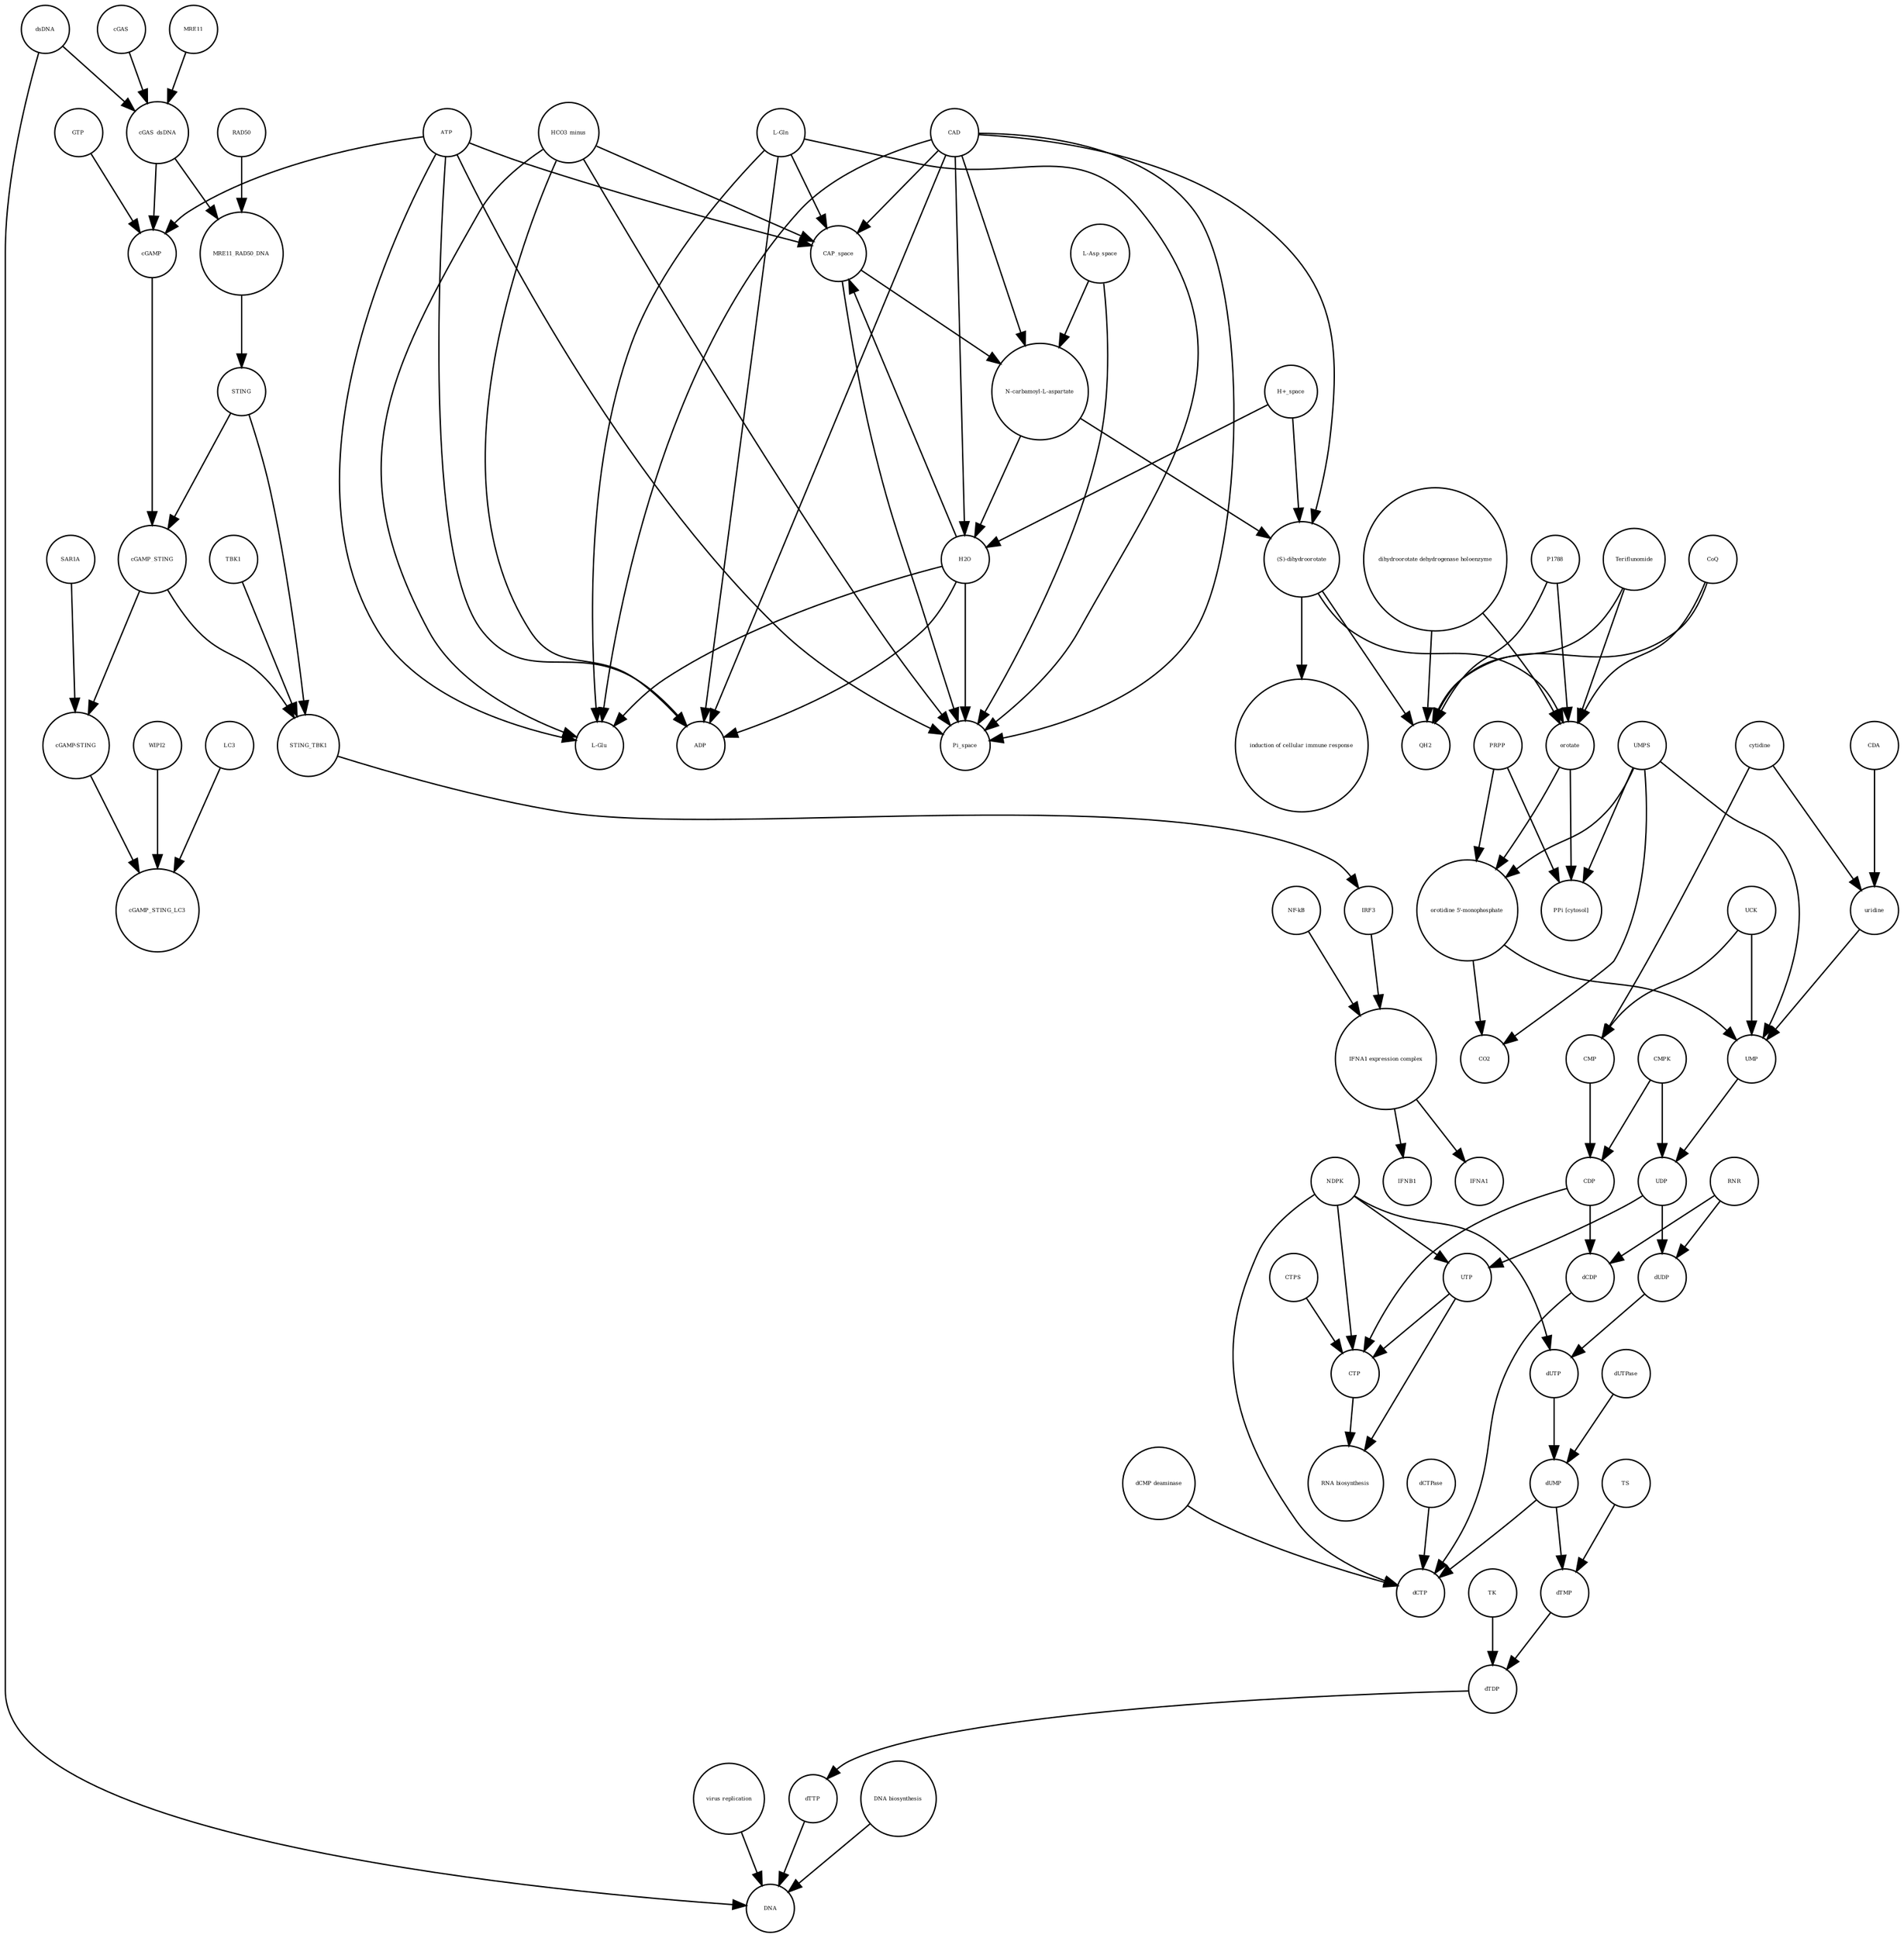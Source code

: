 strict digraph  {
UTP [annotation="", bipartite=0, cls="simple chemical", fontsize=4, label=UTP, shape=circle];
"RNA biosynthesis" [annotation="urn_miriam_obo.go_GO%3A0032774", bipartite=0, cls=phenotype, fontsize=4, label="RNA biosynthesis", shape=circle];
CTP [annotation="", bipartite=0, cls="simple chemical", fontsize=4, label=CTP, shape=circle];
"(S)-dihydroorotate" [annotation="", bipartite=0, cls="simple chemical", fontsize=4, label="(S)-dihydroorotate", shape=circle];
"induction of cellular immune response" [annotation="", bipartite=0, cls=phenotype, fontsize=4, label="induction of cellular immune response", shape=circle];
CAD [annotation="", bipartite=0, cls=macromolecule, fontsize=4, label=CAD, shape=circle];
IFNA1 [annotation="", bipartite=0, cls="nucleic acid feature", fontsize=4, label=IFNA1, shape=circle];
MRE11 [annotation="", bipartite=0, cls="macromolecule multimer", fontsize=4, label=MRE11, shape=circle];
"N-carbamoyl-L-aspartate" [annotation="", bipartite=0, cls="simple chemical", fontsize=4, label="N-carbamoyl-L-aspartate", shape=circle];
CDP [annotation="", bipartite=0, cls="simple chemical", fontsize=4, label=CDP, shape=circle];
ATP [annotation="", bipartite=0, cls="simple chemical", fontsize=4, label=ATP, shape=circle];
MRE11_RAD50_DNA [annotation="", bipartite=0, cls=complex, fontsize=4, label=MRE11_RAD50_DNA, shape=circle];
orotate [annotation="", bipartite=0, cls="simple chemical", fontsize=4, label=orotate, shape=circle];
IFNB1 [annotation="", bipartite=0, cls="nucleic acid feature", fontsize=4, label=IFNB1, shape=circle];
WIPI2 [annotation="", bipartite=0, cls=macromolecule, fontsize=4, label=WIPI2, shape=circle];
"cGAMP-STING" [annotation="", bipartite=0, cls=complex, fontsize=4, label="cGAMP-STING", shape=circle];
dTTP [annotation="", bipartite=0, cls="simple chemical", fontsize=4, label=dTTP, shape=circle];
"dihydroorotate dehydrogenase holoenzyme" [annotation="", bipartite=0, cls="simple chemical", fontsize=4, label="dihydroorotate dehydrogenase holoenzyme", shape=circle];
QH2 [annotation="", bipartite=0, cls="simple chemical", fontsize=4, label=QH2, shape=circle];
NDPK [annotation="", bipartite=0, cls=macromolecule, fontsize=4, label=NDPK, shape=circle];
RAD50 [annotation="", bipartite=0, cls="macromolecule multimer", fontsize=4, label=RAD50, shape=circle];
CMPK [annotation="", bipartite=0, cls=macromolecule, fontsize=4, label=CMPK, shape=circle];
dUTPase [annotation="", bipartite=0, cls=macromolecule, fontsize=4, label=dUTPase, shape=circle];
dCTPase [annotation="", bipartite=0, cls=macromolecule, fontsize=4, label=dCTPase, shape=circle];
"dCMP deaminase" [annotation="", bipartite=0, cls=macromolecule, fontsize=4, label="dCMP deaminase", shape=circle];
dUMP [annotation="", bipartite=0, cls="simple chemical", fontsize=4, label=dUMP, shape=circle];
UMP [annotation="", bipartite=0, cls="simple chemical", fontsize=4, label=UMP, shape=circle];
CMP [annotation="", bipartite=0, cls="simple chemical", fontsize=4, label=CMP, shape=circle];
"virus replication" [annotation="", bipartite=0, cls=phenotype, fontsize=4, label="virus replication", shape=circle];
CTPS [annotation="", bipartite=0, cls=macromolecule, fontsize=4, label=CTPS, shape=circle];
"NF-kB" [annotation="", bipartite=0, cls=complex, fontsize=4, label="NF-kB", shape=circle];
TS [annotation="", bipartite=0, cls=macromolecule, fontsize=4, label=TS, shape=circle];
"orotidine 5'-monophosphate" [annotation="", bipartite=0, cls="simple chemical", fontsize=4, label="orotidine 5'-monophosphate", shape=circle];
GTP [annotation="", bipartite=0, cls="simple chemical", fontsize=4, label=GTP, shape=circle];
UMPS [annotation="", bipartite=0, cls="macromolecule multimer", fontsize=4, label=UMPS, shape=circle];
SAR1A [annotation="", bipartite=0, cls=macromolecule, fontsize=4, label=SAR1A, shape=circle];
PRPP [annotation="", bipartite=0, cls="simple chemical", fontsize=4, label=PRPP, shape=circle];
ADP [annotation="", bipartite=0, cls="simple chemical", fontsize=4, label=ADP, shape=circle];
dTDP [annotation="", bipartite=0, cls="simple chemical", fontsize=4, label=dTDP, shape=circle];
"IFNA1 expression complex" [annotation="", bipartite=0, cls=complex, fontsize=4, label="IFNA1 expression complex", shape=circle];
CO2 [annotation="", bipartite=0, cls="simple chemical", fontsize=4, label=CO2, shape=circle];
STING [annotation="", bipartite=0, cls="macromolecule multimer", fontsize=4, label=STING, shape=circle];
"H+_space" [annotation="", bipartite=0, cls="simple chemical", fontsize=4, label="H+_space", shape=circle];
cytidine [annotation="", bipartite=0, cls="simple chemical", fontsize=4, label=cytidine, shape=circle];
cGAMP_STING_LC3 [annotation="", bipartite=0, cls=complex, fontsize=4, label=cGAMP_STING_LC3, shape=circle];
cGAS [annotation="", bipartite=0, cls=macromolecule, fontsize=4, label=cGAS, shape=circle];
DNA [annotation="", bipartite=0, cls="nucleic acid feature", fontsize=4, label=DNA, shape=circle];
cGAMP [annotation="", bipartite=0, cls="simple chemical", fontsize=4, label=cGAMP, shape=circle];
H2O [annotation="", bipartite=0, cls="simple chemical", fontsize=4, label=H2O, shape=circle];
dUDP [annotation="", bipartite=0, cls="simple chemical", fontsize=4, label=dUDP, shape=circle];
HCO3_minus [annotation="", bipartite=0, cls="simple chemical", fontsize=4, label=HCO3_minus, shape=circle];
UCK [annotation="", bipartite=0, cls=macromolecule, fontsize=4, label=UCK, shape=circle];
dUTP [annotation="", bipartite=0, cls="simple chemical", fontsize=4, label=dUTP, shape=circle];
TK [annotation="", bipartite=0, cls=macromolecule, fontsize=4, label=TK, shape=circle];
Pi_space [annotation="", bipartite=0, cls="simple chemical", fontsize=4, label=Pi_space, shape=circle];
cGAMP_STING [annotation="", bipartite=0, cls=complex, fontsize=4, label=cGAMP_STING, shape=circle];
CDA [annotation="", bipartite=0, cls=macromolecule, fontsize=4, label=CDA, shape=circle];
dsDNA [annotation="", bipartite=0, cls="simple chemical", fontsize=4, label=dsDNA, shape=circle];
TBK1 [annotation="", bipartite=0, cls=macromolecule, fontsize=4, label=TBK1, shape=circle];
STING_TBK1 [annotation="", bipartite=0, cls=complex, fontsize=4, label=STING_TBK1, shape=circle];
P1788 [annotation="", bipartite=0, cls="simple chemical", fontsize=4, label=P1788, shape=circle];
UDP [annotation="", bipartite=0, cls="simple chemical", fontsize=4, label=UDP, shape=circle];
Teriflunomide [annotation="", bipartite=0, cls="simple chemical", fontsize=4, label=Teriflunomide, shape=circle];
uridine [annotation="", bipartite=0, cls="simple chemical", fontsize=4, label=uridine, shape=circle];
cGAS_dsDNA [annotation="", bipartite=0, cls=complex, fontsize=4, label=cGAS_dsDNA, shape=circle];
dCTP [annotation="", bipartite=0, cls="simple chemical", fontsize=4, label=dCTP, shape=circle];
CoQ [annotation="", bipartite=0, cls="simple chemical", fontsize=4, label=CoQ, shape=circle];
IRF3 [annotation="", bipartite=0, cls="macromolecule multimer", fontsize=4, label=IRF3, shape=circle];
CAP_space [annotation="", bipartite=0, cls="simple chemical", fontsize=4, label=CAP_space, shape=circle];
"L-Gln" [annotation="", bipartite=0, cls="simple chemical", fontsize=4, label="L-Gln", shape=circle];
"DNA biosynthesis" [annotation="urn_miriam_obo.go_GO%3A0071897", bipartite=0, cls=phenotype, fontsize=4, label="DNA biosynthesis", shape=circle];
dCDP [annotation="", bipartite=0, cls="simple chemical", fontsize=4, label=dCDP, shape=circle];
LC3 [annotation="", bipartite=0, cls=macromolecule, fontsize=4, label=LC3, shape=circle];
"L-Glu" [annotation="", bipartite=0, cls="simple chemical", fontsize=4, label="L-Glu", shape=circle];
"L-Asp_space" [annotation="", bipartite=0, cls="simple chemical", fontsize=4, label="L-Asp_space", shape=circle];
RNR [annotation="", bipartite=0, cls=macromolecule, fontsize=4, label=RNR, shape=circle];
"PPi [cytosol]" [annotation="", bipartite=0, cls="simple chemical", fontsize=4, label="PPi [cytosol]", shape=circle];
dTMP [annotation="", bipartite=0, cls="simple chemical", fontsize=4, label=dTMP, shape=circle];
UTP -> "RNA biosynthesis"  [annotation="", interaction_type="necessary stimulation"];
UTP -> CTP  [annotation="", interaction_type=production];
CTP -> "RNA biosynthesis"  [annotation="", interaction_type="necessary stimulation"];
"(S)-dihydroorotate" -> "induction of cellular immune response"  [annotation="", interaction_type="necessary stimulation"];
"(S)-dihydroorotate" -> orotate  [annotation="", interaction_type=production];
"(S)-dihydroorotate" -> QH2  [annotation="", interaction_type=production];
CAD -> "N-carbamoyl-L-aspartate"  [annotation=urn_miriam_reactome_REACT_1698, interaction_type=catalysis];
CAD -> Pi_space  [annotation=urn_miriam_reactome_REACT_1698, interaction_type=catalysis];
CAD -> "L-Glu"  [annotation=urn_miriam_reactome_REACT_1698, interaction_type=catalysis];
CAD -> ADP  [annotation=urn_miriam_reactome_REACT_1698, interaction_type=catalysis];
CAD -> CAP_space  [annotation=urn_miriam_reactome_REACT_1698, interaction_type=catalysis];
CAD -> H2O  [annotation=urn_miriam_reactome_REACT_1698, interaction_type=catalysis];
CAD -> "(S)-dihydroorotate"  [annotation=urn_miriam_reactome_REACT_1698, interaction_type=catalysis];
MRE11 -> cGAS_dsDNA  [annotation="", interaction_type=production];
"N-carbamoyl-L-aspartate" -> H2O  [annotation="", interaction_type=production];
"N-carbamoyl-L-aspartate" -> "(S)-dihydroorotate"  [annotation="", interaction_type=production];
CDP -> CTP  [annotation="", interaction_type=production];
CDP -> dCDP  [annotation="", interaction_type=production];
ATP -> "L-Glu"  [annotation="", interaction_type=production];
ATP -> Pi_space  [annotation="", interaction_type=production];
ATP -> ADP  [annotation="", interaction_type=production];
ATP -> CAP_space  [annotation="", interaction_type=production];
ATP -> cGAMP  [annotation="", interaction_type=production];
MRE11_RAD50_DNA -> STING  [annotation="", interaction_type=catalysis];
orotate -> "orotidine 5'-monophosphate"  [annotation="", interaction_type=production];
orotate -> "PPi [cytosol]"  [annotation="", interaction_type=production];
WIPI2 -> cGAMP_STING_LC3  [annotation="", interaction_type=catalysis];
"cGAMP-STING" -> cGAMP_STING_LC3  [annotation="", interaction_type=production];
dTTP -> DNA  [annotation="", interaction_type=production];
"dihydroorotate dehydrogenase holoenzyme" -> orotate  [annotation=urn_miriam_reactome_REACT_1698, interaction_type=catalysis];
"dihydroorotate dehydrogenase holoenzyme" -> QH2  [annotation=urn_miriam_reactome_REACT_1698, interaction_type=catalysis];
NDPK -> UTP  [annotation="", interaction_type=catalysis];
NDPK -> CTP  [annotation="", interaction_type=catalysis];
NDPK -> dCTP  [annotation="", interaction_type=catalysis];
NDPK -> dUTP  [annotation="", interaction_type=catalysis];
RAD50 -> MRE11_RAD50_DNA  [annotation="", interaction_type=production];
CMPK -> CDP  [annotation="", interaction_type=catalysis];
CMPK -> UDP  [annotation="", interaction_type=catalysis];
dUTPase -> dUMP  [annotation="", interaction_type=catalysis];
dCTPase -> dCTP  [annotation="", interaction_type=catalysis];
"dCMP deaminase" -> dCTP  [annotation="", interaction_type=catalysis];
dUMP -> dCTP  [annotation="", interaction_type=production];
dUMP -> dTMP  [annotation="", interaction_type=production];
UMP -> UDP  [annotation="", interaction_type=production];
CMP -> CDP  [annotation="", interaction_type=production];
"virus replication" -> DNA  [annotation="", interaction_type=inhibition];
CTPS -> CTP  [annotation="", interaction_type=catalysis];
"NF-kB" -> "IFNA1 expression complex"  [annotation="", interaction_type=production];
TS -> dTMP  [annotation="", interaction_type=catalysis];
"orotidine 5'-monophosphate" -> CO2  [annotation="", interaction_type=production];
"orotidine 5'-monophosphate" -> UMP  [annotation="", interaction_type=production];
GTP -> cGAMP  [annotation="", interaction_type=production];
UMPS -> CO2  [annotation=urn_miriam_reactome_REACT_1698, interaction_type=catalysis];
UMPS -> UMP  [annotation=urn_miriam_reactome_REACT_1698, interaction_type=catalysis];
UMPS -> "orotidine 5'-monophosphate"  [annotation=urn_miriam_reactome_REACT_1698, interaction_type=catalysis];
UMPS -> "PPi [cytosol]"  [annotation=urn_miriam_reactome_REACT_1698, interaction_type=catalysis];
SAR1A -> "cGAMP-STING"  [annotation="", interaction_type=catalysis];
PRPP -> "orotidine 5'-monophosphate"  [annotation="", interaction_type=production];
PRPP -> "PPi [cytosol]"  [annotation="", interaction_type=production];
dTDP -> dTTP  [annotation="", interaction_type=production];
"IFNA1 expression complex" -> IFNA1  [annotation="", interaction_type=stimulation];
"IFNA1 expression complex" -> IFNB1  [annotation="", interaction_type=stimulation];
STING -> STING_TBK1  [annotation="", interaction_type=production];
STING -> cGAMP_STING  [annotation="", interaction_type=production];
"H+_space" -> H2O  [annotation="", interaction_type=production];
"H+_space" -> "(S)-dihydroorotate"  [annotation="", interaction_type=production];
cytidine -> CMP  [annotation="", interaction_type=production];
cytidine -> uridine  [annotation="", interaction_type=production];
cGAS -> cGAS_dsDNA  [annotation="", interaction_type=production];
cGAMP -> cGAMP_STING  [annotation="", interaction_type=production];
H2O -> ADP  [annotation="", interaction_type=production];
H2O -> "L-Glu"  [annotation="", interaction_type=production];
H2O -> Pi_space  [annotation="", interaction_type=production];
H2O -> CAP_space  [annotation="", interaction_type=production];
dUDP -> dUTP  [annotation="", interaction_type=production];
HCO3_minus -> ADP  [annotation="", interaction_type=production];
HCO3_minus -> "L-Glu"  [annotation="", interaction_type=production];
HCO3_minus -> Pi_space  [annotation="", interaction_type=production];
HCO3_minus -> CAP_space  [annotation="", interaction_type=production];
UCK -> UMP  [annotation="", interaction_type=catalysis];
UCK -> CMP  [annotation="", interaction_type=catalysis];
dUTP -> dUMP  [annotation="", interaction_type=production];
TK -> dTDP  [annotation="", interaction_type=catalysis];
cGAMP_STING -> "cGAMP-STING"  [annotation="", interaction_type=production];
cGAMP_STING -> STING_TBK1  [annotation="", interaction_type=production];
CDA -> uridine  [annotation="", interaction_type=catalysis];
dsDNA -> cGAS_dsDNA  [annotation="", interaction_type=production];
dsDNA -> DNA  [annotation="", interaction_type=production];
TBK1 -> STING_TBK1  [annotation="", interaction_type=production];
STING_TBK1 -> IRF3  [annotation="", interaction_type=catalysis];
P1788 -> orotate  [annotation=urn_miriam_reactome_REACT_1698, interaction_type=inhibition];
P1788 -> QH2  [annotation=urn_miriam_reactome_REACT_1698, interaction_type=inhibition];
UDP -> UTP  [annotation="", interaction_type=production];
UDP -> dUDP  [annotation="", interaction_type=production];
Teriflunomide -> orotate  [annotation=urn_miriam_reactome_REACT_1698, interaction_type=inhibition];
Teriflunomide -> QH2  [annotation=urn_miriam_reactome_REACT_1698, interaction_type=inhibition];
uridine -> UMP  [annotation="", interaction_type=production];
cGAS_dsDNA -> MRE11_RAD50_DNA  [annotation="", interaction_type=production];
cGAS_dsDNA -> cGAMP  [annotation="", interaction_type=catalysis];
CoQ -> orotate  [annotation="", interaction_type=production];
CoQ -> QH2  [annotation="", interaction_type=production];
IRF3 -> "IFNA1 expression complex"  [annotation="", interaction_type=production];
CAP_space -> Pi_space  [annotation="", interaction_type=production];
CAP_space -> "N-carbamoyl-L-aspartate"  [annotation="", interaction_type=production];
"L-Gln" -> ADP  [annotation="", interaction_type=production];
"L-Gln" -> "L-Glu"  [annotation="", interaction_type=production];
"L-Gln" -> Pi_space  [annotation="", interaction_type=production];
"L-Gln" -> CAP_space  [annotation="", interaction_type=production];
"DNA biosynthesis" -> DNA  [annotation="", interaction_type=catalysis];
dCDP -> dCTP  [annotation="", interaction_type=production];
LC3 -> cGAMP_STING_LC3  [annotation="", interaction_type=production];
"L-Asp_space" -> Pi_space  [annotation="", interaction_type=production];
"L-Asp_space" -> "N-carbamoyl-L-aspartate"  [annotation="", interaction_type=production];
RNR -> dCDP  [annotation="", interaction_type=catalysis];
RNR -> dUDP  [annotation="", interaction_type=catalysis];
dTMP -> dTDP  [annotation="", interaction_type=production];
}
